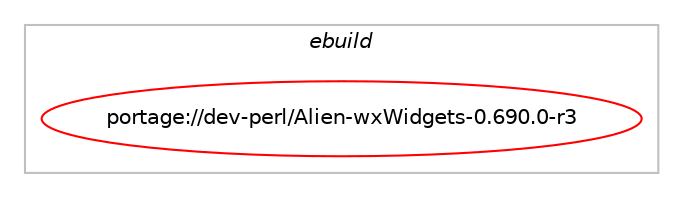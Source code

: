 digraph prolog {

# *************
# Graph options
# *************

newrank=true;
concentrate=true;
compound=true;
graph [rankdir=LR,fontname=Helvetica,fontsize=10,ranksep=1.5];#, ranksep=2.5, nodesep=0.2];
edge  [arrowhead=vee];
node  [fontname=Helvetica,fontsize=10];

# **********
# The ebuild
# **********

subgraph cluster_leftcol {
color=gray;
label=<<i>ebuild</i>>;
id [label="portage://dev-perl/Alien-wxWidgets-0.690.0-r3", color=red, width=4, href="../dev-perl/Alien-wxWidgets-0.690.0-r3.svg"];
}

# ****************
# The dependencies
# ****************

subgraph cluster_midcol {
color=gray;
label=<<i>dependencies</i>>;
subgraph cluster_compile {
fillcolor="#eeeeee";
style=filled;
label=<<i>compile</i>>;
# *** BEGIN UNKNOWN DEPENDENCY TYPE (TODO) ***
# id -> equal(use_conditional_group(positive,test,portage://dev-perl/Alien-wxWidgets-0.690.0-r3,[package_dependency(portage://dev-perl/Alien-wxWidgets-0.690.0-r3,install,no,virtual,perl-Test-Simple,none,[,,],[],[])]))
# *** END UNKNOWN DEPENDENCY TYPE (TODO) ***

# *** BEGIN UNKNOWN DEPENDENCY TYPE (TODO) ***
# id -> equal(package_dependency(portage://dev-perl/Alien-wxWidgets-0.690.0-r3,install,no,dev-lang,perl,greaterequal,[5.38.2,,-r3,5.38.2-r3],[],[use(equal(perl_features_debug),none),use(equal(perl_features_ithreads),none),use(equal(perl_features_quadmath),none)]))
# *** END UNKNOWN DEPENDENCY TYPE (TODO) ***

# *** BEGIN UNKNOWN DEPENDENCY TYPE (TODO) ***
# id -> equal(package_dependency(portage://dev-perl/Alien-wxWidgets-0.690.0-r3,install,no,dev-perl,Module-Build,greaterequal,[0.280.0,,,0.280.0],[],[]))
# *** END UNKNOWN DEPENDENCY TYPE (TODO) ***

# *** BEGIN UNKNOWN DEPENDENCY TYPE (TODO) ***
# id -> equal(package_dependency(portage://dev-perl/Alien-wxWidgets-0.690.0-r3,install,no,dev-perl,Module-Pluggable,greaterequal,[2.600.0,,,2.600.0],[],[]))
# *** END UNKNOWN DEPENDENCY TYPE (TODO) ***

# *** BEGIN UNKNOWN DEPENDENCY TYPE (TODO) ***
# id -> equal(package_dependency(portage://dev-perl/Alien-wxWidgets-0.690.0-r3,install,no,virtual,perl-ExtUtils-CBuilder,greaterequal,[0.24,,,0.24],[],[]))
# *** END UNKNOWN DEPENDENCY TYPE (TODO) ***

# *** BEGIN UNKNOWN DEPENDENCY TYPE (TODO) ***
# id -> equal(package_dependency(portage://dev-perl/Alien-wxWidgets-0.690.0-r3,install,no,virtual,perl-File-Spec,greaterequal,[1.500.0,,,1.500.0],[],[]))
# *** END UNKNOWN DEPENDENCY TYPE (TODO) ***

# *** BEGIN UNKNOWN DEPENDENCY TYPE (TODO) ***
# id -> equal(package_dependency(portage://dev-perl/Alien-wxWidgets-0.690.0-r3,install,no,x11-libs,wxGTK,greaterequal,[3,,,3],[slot(3.2-gtk3)],[use(equal(gstreamer),none),use(equal(opengl),none),use(enable(tiff),none),use(enable(X),none)]))
# *** END UNKNOWN DEPENDENCY TYPE (TODO) ***

}
subgraph cluster_compileandrun {
fillcolor="#eeeeee";
style=filled;
label=<<i>compile and run</i>>;
}
subgraph cluster_run {
fillcolor="#eeeeee";
style=filled;
label=<<i>run</i>>;
# *** BEGIN UNKNOWN DEPENDENCY TYPE (TODO) ***
# id -> equal(package_dependency(portage://dev-perl/Alien-wxWidgets-0.690.0-r3,run,no,dev-lang,perl,greaterequal,[5.38.2,,-r3,5.38.2-r3],[],[use(equal(perl_features_debug),none),use(equal(perl_features_ithreads),none),use(equal(perl_features_quadmath),none)]))
# *** END UNKNOWN DEPENDENCY TYPE (TODO) ***

# *** BEGIN UNKNOWN DEPENDENCY TYPE (TODO) ***
# id -> equal(package_dependency(portage://dev-perl/Alien-wxWidgets-0.690.0-r3,run,no,dev-lang,perl,none,[,,],any_same_slot,[]))
# *** END UNKNOWN DEPENDENCY TYPE (TODO) ***

# *** BEGIN UNKNOWN DEPENDENCY TYPE (TODO) ***
# id -> equal(package_dependency(portage://dev-perl/Alien-wxWidgets-0.690.0-r3,run,no,dev-perl,Module-Pluggable,greaterequal,[2.600.0,,,2.600.0],[],[]))
# *** END UNKNOWN DEPENDENCY TYPE (TODO) ***

# *** BEGIN UNKNOWN DEPENDENCY TYPE (TODO) ***
# id -> equal(package_dependency(portage://dev-perl/Alien-wxWidgets-0.690.0-r3,run,no,x11-libs,wxGTK,greaterequal,[3,,,3],[slot(3.2-gtk3)],[use(equal(gstreamer),none),use(equal(opengl),none),use(enable(tiff),none),use(enable(X),none)]))
# *** END UNKNOWN DEPENDENCY TYPE (TODO) ***

}
}

# **************
# The candidates
# **************

subgraph cluster_choices {
rank=same;
color=gray;
label=<<i>candidates</i>>;

}

}
